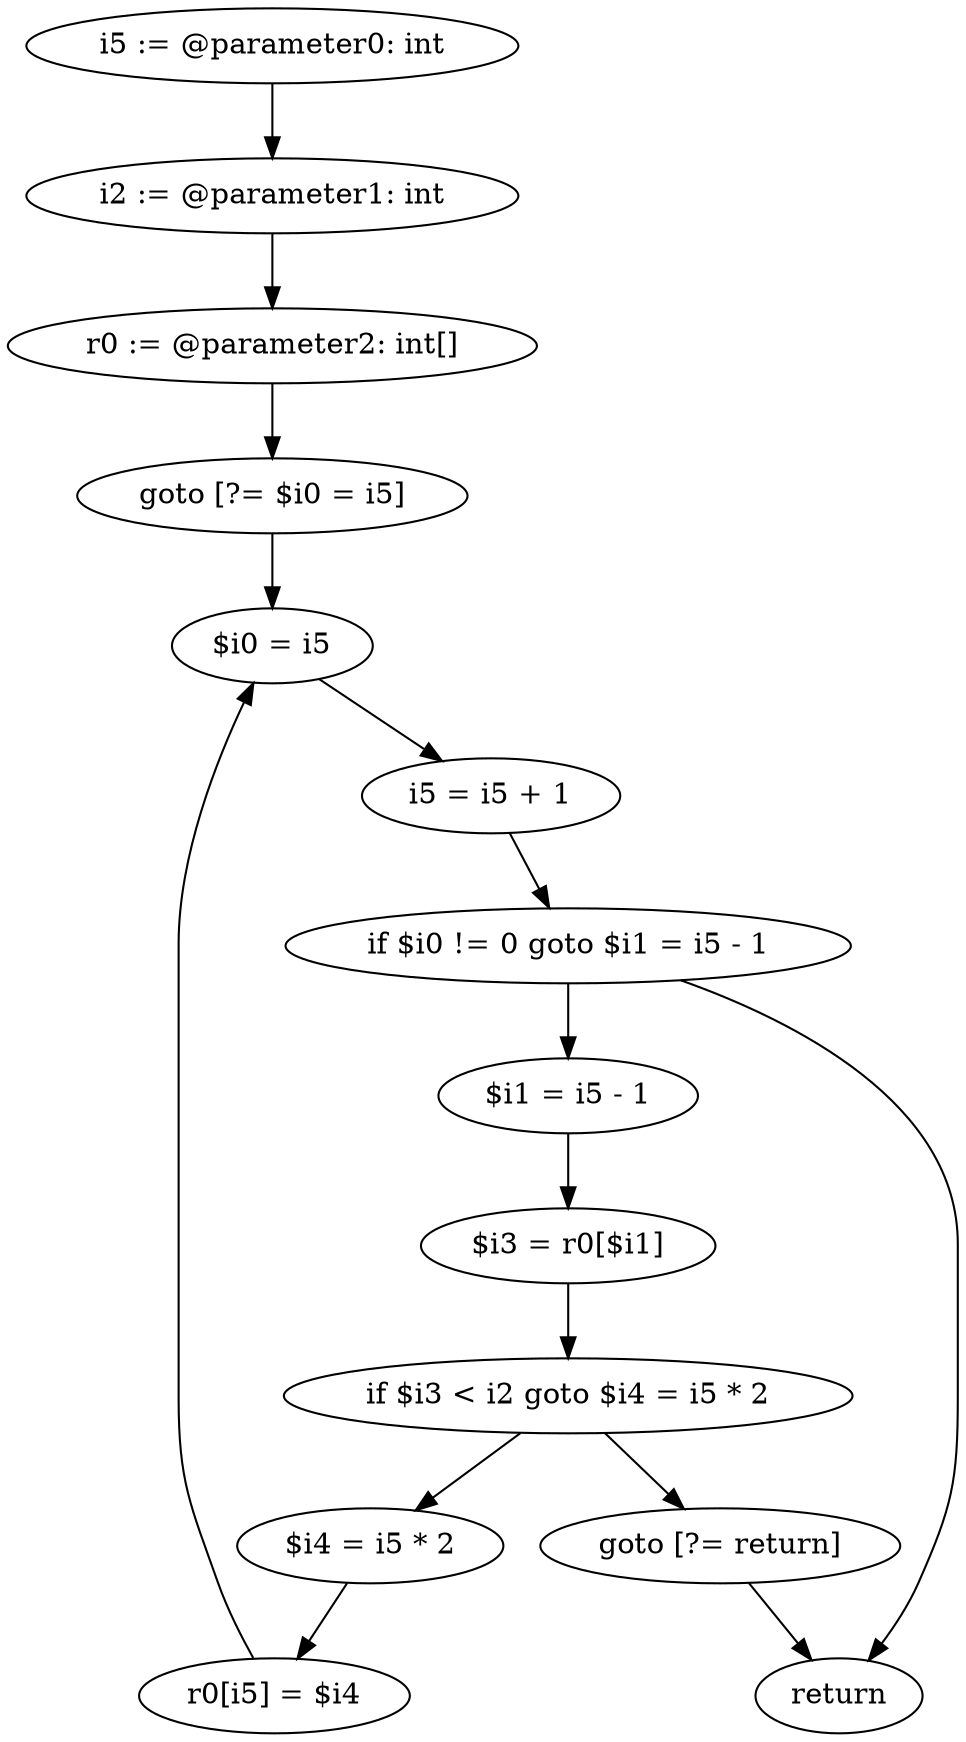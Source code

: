 digraph "unitGraph" {
    "i5 := @parameter0: int"
    "i2 := @parameter1: int"
    "r0 := @parameter2: int[]"
    "goto [?= $i0 = i5]"
    "$i1 = i5 - 1"
    "$i3 = r0[$i1]"
    "if $i3 < i2 goto $i4 = i5 * 2"
    "goto [?= return]"
    "$i4 = i5 * 2"
    "r0[i5] = $i4"
    "$i0 = i5"
    "i5 = i5 + 1"
    "if $i0 != 0 goto $i1 = i5 - 1"
    "return"
    "i5 := @parameter0: int"->"i2 := @parameter1: int";
    "i2 := @parameter1: int"->"r0 := @parameter2: int[]";
    "r0 := @parameter2: int[]"->"goto [?= $i0 = i5]";
    "goto [?= $i0 = i5]"->"$i0 = i5";
    "$i1 = i5 - 1"->"$i3 = r0[$i1]";
    "$i3 = r0[$i1]"->"if $i3 < i2 goto $i4 = i5 * 2";
    "if $i3 < i2 goto $i4 = i5 * 2"->"goto [?= return]";
    "if $i3 < i2 goto $i4 = i5 * 2"->"$i4 = i5 * 2";
    "goto [?= return]"->"return";
    "$i4 = i5 * 2"->"r0[i5] = $i4";
    "r0[i5] = $i4"->"$i0 = i5";
    "$i0 = i5"->"i5 = i5 + 1";
    "i5 = i5 + 1"->"if $i0 != 0 goto $i1 = i5 - 1";
    "if $i0 != 0 goto $i1 = i5 - 1"->"return";
    "if $i0 != 0 goto $i1 = i5 - 1"->"$i1 = i5 - 1";
}
